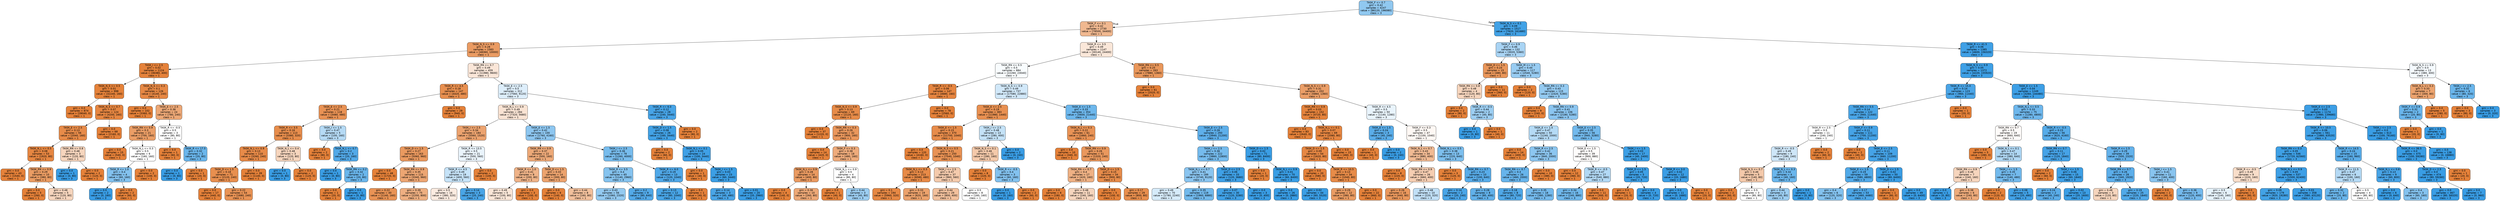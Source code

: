 digraph Tree {
node [shape=box, style="filled, rounded", color="black", fontname=helvetica] ;
edge [fontname=helvetica] ;
0 [label="TASK_F <= 0.7\ngini = 0.42\nsamples = 4247\nvalue = [86120, 196080]\nclass = 3", fillcolor="#90c8f0"] ;
1 [label="TASK_F <= 0.1\ngini = 0.42\nsamples = 2730\nvalue = [78500, 34400]\nclass = 1", fillcolor="#f0b890"] ;
0 -> 1 [labeldistance=2.5, labelangle=45, headlabel="True"] ;
2 [label="TASK_N_S <= 0.9\ngini = 0.28\nsamples = 1583\nvalue = [48360, 10000]\nclass = 1", fillcolor="#ea9b62"] ;
1 -> 2 ;
3 [label="TASK_I <= 2.5\ngini = 0.02\nsamples = 1124\nvalue = [36380, 400]\nclass = 1", fillcolor="#e5823b"] ;
2 -> 3 ;
4 [label="TASK_N_S <= 0.5\ngini = 0.01\nsamples = 998\nvalue = [32240, 160]\nclass = 1", fillcolor="#e5823a"] ;
3 -> 4 ;
5 [label="gini = 0.0\nsamples = 874\nvalue = [28040, 0]\nclass = 1", fillcolor="#e58139"] ;
4 -> 5 ;
6 [label="TASK_N_S <= 0.7\ngini = 0.07\nsamples = 124\nvalue = [4200, 160]\nclass = 1", fillcolor="#e68641"] ;
4 -> 6 ;
7 [label="TASK_E <= 2.5\ngini = 0.13\nsamples = 56\nvalue = [2040, 160]\nclass = 1", fillcolor="#e78b49"] ;
6 -> 7 ;
8 [label="TASK_N_L <= 0.5\ngini = 0.08\nsamples = 53\nvalue = [1920, 80]\nclass = 1", fillcolor="#e68641"] ;
7 -> 8 ;
9 [label="gini = 0.0\nsamples = 43\nvalue = [1540, 0]\nclass = 1", fillcolor="#e58139"] ;
8 -> 9 ;
10 [label="TASK_RN <= 0.9\ngini = 0.29\nsamples = 10\nvalue = [380, 80]\nclass = 1", fillcolor="#ea9c63"] ;
8 -> 10 ;
11 [label="gini = 0.0\nsamples = 5\nvalue = [260, 0]\nclass = 1", fillcolor="#e58139"] ;
10 -> 11 ;
12 [label="gini = 0.48\nsamples = 5\nvalue = [120, 80]\nclass = 1", fillcolor="#f6d5bd"] ;
10 -> 12 ;
13 [label="TASK_RN <= 0.8\ngini = 0.48\nsamples = 3\nvalue = [120, 80]\nclass = 1", fillcolor="#f6d5bd"] ;
7 -> 13 ;
14 [label="gini = 0.0\nsamples = 1\nvalue = [0, 80]\nclass = 3", fillcolor="#399de5"] ;
13 -> 14 ;
15 [label="gini = 0.0\nsamples = 2\nvalue = [120, 0]\nclass = 1", fillcolor="#e58139"] ;
13 -> 15 ;
16 [label="gini = 0.0\nsamples = 68\nvalue = [2160, 0]\nclass = 1", fillcolor="#e58139"] ;
6 -> 16 ;
17 [label="TASK_N_S <= 0.3\ngini = 0.1\nsamples = 126\nvalue = [4140, 240]\nclass = 1", fillcolor="#e78844"] ;
3 -> 17 ;
18 [label="gini = 0.0\nsamples = 102\nvalue = [3360, 0]\nclass = 1", fillcolor="#e58139"] ;
17 -> 18 ;
19 [label="TASK_E <= 2.5\ngini = 0.36\nsamples = 24\nvalue = [780, 240]\nclass = 1", fillcolor="#eda876"] ;
17 -> 19 ;
20 [label="TASK_RN <= 0.9\ngini = 0.3\nsamples = 21\nvalue = [700, 160]\nclass = 1", fillcolor="#eb9e66"] ;
19 -> 20 ;
21 [label="gini = 0.0\nsamples = 15\nvalue = [540, 0]\nclass = 1", fillcolor="#e58139"] ;
20 -> 21 ;
22 [label="TASK_N_L <= 0.3\ngini = 0.5\nsamples = 6\nvalue = [160, 160]\nclass = 1", fillcolor="#ffffff"] ;
20 -> 22 ;
23 [label="TASK_R <= 1.0\ngini = 0.4\nsamples = 4\nvalue = [60, 160]\nclass = 3", fillcolor="#83c2ef"] ;
22 -> 23 ;
24 [label="gini = 0.0\nsamples = 2\nvalue = [0, 160]\nclass = 3", fillcolor="#399de5"] ;
23 -> 24 ;
25 [label="gini = 0.0\nsamples = 2\nvalue = [60, 0]\nclass = 1", fillcolor="#e58139"] ;
23 -> 25 ;
26 [label="gini = 0.0\nsamples = 2\nvalue = [100, 0]\nclass = 1", fillcolor="#e58139"] ;
22 -> 26 ;
27 [label="TASK_R <= -0.5\ngini = 0.5\nsamples = 3\nvalue = [80, 80]\nclass = 1", fillcolor="#ffffff"] ;
19 -> 27 ;
28 [label="gini = 0.0\nsamples = 1\nvalue = [60, 0]\nclass = 1", fillcolor="#e58139"] ;
27 -> 28 ;
29 [label="TASK_R <= 17.5\ngini = 0.32\nsamples = 2\nvalue = [20, 80]\nclass = 3", fillcolor="#6ab6ec"] ;
27 -> 29 ;
30 [label="gini = 0.0\nsamples = 1\nvalue = [0, 80]\nclass = 3", fillcolor="#399de5"] ;
29 -> 30 ;
31 [label="gini = 0.0\nsamples = 1\nvalue = [20, 0]\nclass = 1", fillcolor="#e58139"] ;
29 -> 31 ;
32 [label="TASK_RN <= 0.7\ngini = 0.49\nsamples = 459\nvalue = [11980, 9600]\nclass = 1", fillcolor="#fae6d8"] ;
2 -> 32 ;
33 [label="TASK_R <= 4.5\ngini = 0.18\nsamples = 147\nvalue = [4420, 480]\nclass = 1", fillcolor="#e88f4f"] ;
32 -> 33 ;
34 [label="TASK_E <= 2.5\ngini = 0.21\nsamples = 118\nvalue = [3480, 480]\nclass = 1", fillcolor="#e99254"] ;
33 -> 34 ;
35 [label="TASK_R <= 3.5\ngini = 0.16\nsamples = 113\nvalue = [3380, 320]\nclass = 1", fillcolor="#e78d4c"] ;
34 -> 35 ;
36 [label="TASK_N_L <= 0.9\ngini = 0.13\nsamples = 110\nvalue = [3260, 240]\nclass = 1", fillcolor="#e78a48"] ;
35 -> 36 ;
37 [label="TASK_D <= 1.5\ngini = 0.18\nsamples = 71\nvalue = [2120, 240]\nclass = 1", fillcolor="#e88f4f"] ;
36 -> 37 ;
38 [label="gini = 0.0\nsamples = 17\nvalue = [440, 0]\nclass = 1", fillcolor="#e58139"] ;
37 -> 38 ;
39 [label="gini = 0.22\nsamples = 54\nvalue = [1680, 240]\nclass = 1", fillcolor="#e99355"] ;
37 -> 39 ;
40 [label="gini = 0.0\nsamples = 39\nvalue = [1140, 0]\nclass = 1", fillcolor="#e58139"] ;
36 -> 40 ;
41 [label="TASK_N_L <= 0.4\ngini = 0.48\nsamples = 3\nvalue = [120, 80]\nclass = 1", fillcolor="#f6d5bd"] ;
35 -> 41 ;
42 [label="gini = 0.0\nsamples = 1\nvalue = [0, 80]\nclass = 3", fillcolor="#399de5"] ;
41 -> 42 ;
43 [label="gini = 0.0\nsamples = 2\nvalue = [120, 0]\nclass = 1", fillcolor="#e58139"] ;
41 -> 43 ;
44 [label="TASK_I <= 1.5\ngini = 0.47\nsamples = 5\nvalue = [100, 160]\nclass = 3", fillcolor="#b5daf5"] ;
34 -> 44 ;
45 [label="gini = 0.0\nsamples = 2\nvalue = [80, 0]\nclass = 1", fillcolor="#e58139"] ;
44 -> 45 ;
46 [label="TASK_N_L <= 0.7\ngini = 0.2\nsamples = 3\nvalue = [20, 160]\nclass = 3", fillcolor="#52a9e8"] ;
44 -> 46 ;
47 [label="gini = 0.0\nsamples = 1\nvalue = [0, 80]\nclass = 3", fillcolor="#399de5"] ;
46 -> 47 ;
48 [label="TASK_RN <= 0.2\ngini = 0.32\nsamples = 2\nvalue = [20, 80]\nclass = 3", fillcolor="#6ab6ec"] ;
46 -> 48 ;
49 [label="gini = 0.0\nsamples = 1\nvalue = [20, 0]\nclass = 1", fillcolor="#e58139"] ;
48 -> 49 ;
50 [label="gini = 0.0\nsamples = 1\nvalue = [0, 80]\nclass = 3", fillcolor="#399de5"] ;
48 -> 50 ;
51 [label="gini = 0.0\nsamples = 29\nvalue = [940, 0]\nclass = 1", fillcolor="#e58139"] ;
33 -> 51 ;
52 [label="TASK_E <= 2.5\ngini = 0.5\nsamples = 312\nvalue = [7560, 9120]\nclass = 3", fillcolor="#ddeefb"] ;
32 -> 52 ;
53 [label="TASK_N_L <= 0.9\ngini = 0.49\nsamples = 284\nvalue = [7320, 5680]\nclass = 1", fillcolor="#f9e3d3"] ;
52 -> 53 ;
54 [label="TASK_I <= 2.5\ngini = 0.34\nsamples = 184\nvalue = [5560, 1520]\nclass = 1", fillcolor="#eca36f"] ;
53 -> 54 ;
55 [label="TASK_D <= 1.5\ngini = 0.27\nsamples = 163\nvalue = [5060, 960]\nclass = 1", fillcolor="#ea995f"] ;
54 -> 55 ;
56 [label="gini = 0.0\nsamples = 48\nvalue = [1720, 0]\nclass = 1", fillcolor="#e58139"] ;
55 -> 56 ;
57 [label="TASK_RN <= 0.9\ngini = 0.35\nsamples = 115\nvalue = [3340, 960]\nclass = 1", fillcolor="#eca572"] ;
55 -> 57 ;
58 [label="gini = 0.22\nsamples = 40\nvalue = [1140, 160]\nclass = 1", fillcolor="#e99355"] ;
57 -> 58 ;
59 [label="gini = 0.39\nsamples = 75\nvalue = [2200, 800]\nclass = 1", fillcolor="#eeaf81"] ;
57 -> 59 ;
60 [label="TASK_R <= 13.5\ngini = 0.5\nsamples = 21\nvalue = [500, 560]\nclass = 3", fillcolor="#eaf4fc"] ;
54 -> 60 ;
61 [label="TASK_R <= 4.5\ngini = 0.49\nsamples = 19\nvalue = [400, 560]\nclass = 3", fillcolor="#c6e3f8"] ;
60 -> 61 ;
62 [label="gini = 0.5\nsamples = 16\nvalue = [380, 320]\nclass = 1", fillcolor="#fbebe0"] ;
61 -> 62 ;
63 [label="gini = 0.14\nsamples = 3\nvalue = [20, 240]\nclass = 3", fillcolor="#49a5e7"] ;
61 -> 63 ;
64 [label="gini = 0.0\nsamples = 2\nvalue = [100, 0]\nclass = 1", fillcolor="#e58139"] ;
60 -> 64 ;
65 [label="TASK_E <= 1.5\ngini = 0.42\nsamples = 100\nvalue = [1760, 4160]\nclass = 3", fillcolor="#8dc6f0"] ;
53 -> 65 ;
66 [label="TASK_RN <= 0.9\ngini = 0.37\nsamples = 22\nvalue = [500, 160]\nclass = 1", fillcolor="#eda978"] ;
65 -> 66 ;
67 [label="TASK_R <= 1.0\ngini = 0.41\nsamples = 8\nvalue = [200, 80]\nclass = 1", fillcolor="#efb388"] ;
66 -> 67 ;
68 [label="gini = 0.49\nsamples = 5\nvalue = [100, 80]\nclass = 1", fillcolor="#fae6d7"] ;
67 -> 68 ;
69 [label="gini = 0.0\nsamples = 3\nvalue = [100, 0]\nclass = 1", fillcolor="#e58139"] ;
67 -> 69 ;
70 [label="TASK_D <= 1.5\ngini = 0.33\nsamples = 14\nvalue = [300, 80]\nclass = 1", fillcolor="#eca36e"] ;
66 -> 70 ;
71 [label="gini = 0.0\nsamples = 6\nvalue = [140, 0]\nclass = 1", fillcolor="#e58139"] ;
70 -> 71 ;
72 [label="gini = 0.44\nsamples = 8\nvalue = [160, 80]\nclass = 1", fillcolor="#f2c09c"] ;
70 -> 72 ;
73 [label="TASK_I <= 2.5\ngini = 0.36\nsamples = 78\nvalue = [1260, 4000]\nclass = 3", fillcolor="#77bced"] ;
65 -> 73 ;
74 [label="TASK_R <= 3.5\ngini = 0.4\nsamples = 65\nvalue = [1140, 2960]\nclass = 3", fillcolor="#85c3ef"] ;
73 -> 74 ;
75 [label="gini = 0.43\nsamples = 56\nvalue = [1060, 2320]\nclass = 3", fillcolor="#93caf1"] ;
74 -> 75 ;
76 [label="gini = 0.2\nsamples = 9\nvalue = [80, 640]\nclass = 3", fillcolor="#52a9e8"] ;
74 -> 76 ;
77 [label="TASK_R <= 6.0\ngini = 0.19\nsamples = 13\nvalue = [120, 1040]\nclass = 3", fillcolor="#50a8e8"] ;
73 -> 77 ;
78 [label="gini = 0.13\nsamples = 12\nvalue = [80, 1040]\nclass = 3", fillcolor="#48a5e7"] ;
77 -> 78 ;
79 [label="gini = 0.0\nsamples = 1\nvalue = [40, 0]\nclass = 1", fillcolor="#e58139"] ;
77 -> 79 ;
80 [label="TASK_R <= 6.0\ngini = 0.12\nsamples = 28\nvalue = [240, 3440]\nclass = 3", fillcolor="#47a4e7"] ;
52 -> 80 ;
81 [label="TASK_D <= 1.5\ngini = 0.08\nsamples = 26\nvalue = [160, 3440]\nclass = 3", fillcolor="#42a2e6"] ;
80 -> 81 ;
82 [label="gini = 0.0\nsamples = 2\nvalue = [60, 0]\nclass = 1", fillcolor="#e58139"] ;
81 -> 82 ;
83 [label="TASK_N_L <= 0.1\ngini = 0.05\nsamples = 24\nvalue = [100, 3440]\nclass = 3", fillcolor="#3fa0e6"] ;
81 -> 83 ;
84 [label="gini = 0.0\nsamples = 1\nvalue = [40, 0]\nclass = 1", fillcolor="#e58139"] ;
83 -> 84 ;
85 [label="TASK_I <= 1.5\ngini = 0.03\nsamples = 23\nvalue = [60, 3440]\nclass = 3", fillcolor="#3c9fe5"] ;
83 -> 85 ;
86 [label="gini = 0.14\nsamples = 3\nvalue = [40, 480]\nclass = 3", fillcolor="#49a5e7"] ;
85 -> 86 ;
87 [label="gini = 0.01\nsamples = 20\nvalue = [20, 2960]\nclass = 3", fillcolor="#3a9ee5"] ;
85 -> 87 ;
88 [label="gini = 0.0\nsamples = 2\nvalue = [80, 0]\nclass = 1", fillcolor="#e58139"] ;
80 -> 88 ;
89 [label="TASK_R <= 3.5\ngini = 0.49\nsamples = 1147\nvalue = [30140, 24400]\nclass = 1", fillcolor="#fae7d9"] ;
1 -> 89 ;
90 [label="TASK_RN <= 0.5\ngini = 0.5\nsamples = 884\nvalue = [22260, 23040]\nclass = 3", fillcolor="#f8fcfe"] ;
89 -> 90 ;
91 [label="TASK_R <= -0.5\ngini = 0.06\nsamples = 147\nvalue = [4680, 160]\nclass = 1", fillcolor="#e68540"] ;
90 -> 91 ;
92 [label="TASK_N_S <= 0.9\ngini = 0.13\nsamples = 69\nvalue = [2120, 160]\nclass = 1", fillcolor="#e78b48"] ;
91 -> 92 ;
93 [label="gini = 0.0\nsamples = 37\nvalue = [1220, 0]\nclass = 1", fillcolor="#e58139"] ;
92 -> 93 ;
94 [label="TASK_RN <= 0.3\ngini = 0.26\nsamples = 32\nvalue = [900, 160]\nclass = 1", fillcolor="#ea975c"] ;
92 -> 94 ;
95 [label="gini = 0.0\nsamples = 14\nvalue = [420, 0]\nclass = 1", fillcolor="#e58139"] ;
94 -> 95 ;
96 [label="TASK_F <= 0.3\ngini = 0.38\nsamples = 18\nvalue = [480, 160]\nclass = 1", fillcolor="#eeab7b"] ;
94 -> 96 ;
97 [label="TASK_N_L <= 0.9\ngini = 0.28\nsamples = 14\nvalue = [400, 80]\nclass = 1", fillcolor="#ea9a61"] ;
96 -> 97 ;
98 [label="gini = 0.0\nsamples = 4\nvalue = [140, 0]\nclass = 1", fillcolor="#e58139"] ;
97 -> 98 ;
99 [label="gini = 0.36\nsamples = 10\nvalue = [260, 80]\nclass = 1", fillcolor="#eda876"] ;
97 -> 99 ;
100 [label="TASK_N_L <= 0.9\ngini = 0.5\nsamples = 4\nvalue = [80, 80]\nclass = 1", fillcolor="#ffffff"] ;
96 -> 100 ;
101 [label="gini = 0.0\nsamples = 1\nvalue = [40, 0]\nclass = 1", fillcolor="#e58139"] ;
100 -> 101 ;
102 [label="gini = 0.44\nsamples = 3\nvalue = [40, 80]\nclass = 3", fillcolor="#9ccef2"] ;
100 -> 102 ;
103 [label="gini = 0.0\nsamples = 78\nvalue = [2560, 0]\nclass = 1", fillcolor="#e58139"] ;
91 -> 103 ;
104 [label="TASK_N_S <= 0.9\ngini = 0.49\nsamples = 737\nvalue = [17580, 22880]\nclass = 3", fillcolor="#d1e8f9"] ;
90 -> 104 ;
105 [label="TASK_E <= 2.5\ngini = 0.19\nsamples = 383\nvalue = [11980, 1440]\nclass = 1", fillcolor="#e89051"] ;
104 -> 105 ;
106 [label="TASK_E <= 1.5\ngini = 0.15\nsamples = 370\nvalue = [11700, 1040]\nclass = 1", fillcolor="#e78c4b"] ;
105 -> 106 ;
107 [label="gini = 0.0\nsamples = 120\nvalue = [4160, 0]\nclass = 1", fillcolor="#e58139"] ;
106 -> 107 ;
108 [label="TASK_N_S <= 0.5\ngini = 0.21\nsamples = 250\nvalue = [7540, 1040]\nclass = 1", fillcolor="#e99254"] ;
106 -> 108 ;
109 [label="TASK_N_L <= 0.3\ngini = 0.13\nsamples = 213\nvalue = [6580, 480]\nclass = 1", fillcolor="#e78a47"] ;
108 -> 109 ;
110 [label="gini = 0.1\nsamples = 194\nvalue = [5960, 320]\nclass = 1", fillcolor="#e68844"] ;
109 -> 110 ;
111 [label="gini = 0.33\nsamples = 19\nvalue = [620, 160]\nclass = 1", fillcolor="#eca26c"] ;
109 -> 111 ;
112 [label="TASK_I <= 2.5\ngini = 0.47\nsamples = 37\nvalue = [960, 560]\nclass = 1", fillcolor="#f4caac"] ;
108 -> 112 ;
113 [label="gini = 0.44\nsamples = 29\nvalue = [800, 400]\nclass = 1", fillcolor="#f2c09c"] ;
112 -> 113 ;
114 [label="gini = 0.5\nsamples = 8\nvalue = [160, 160]\nclass = 1", fillcolor="#ffffff"] ;
112 -> 114 ;
115 [label="TASK_I <= 2.5\ngini = 0.48\nsamples = 13\nvalue = [280, 400]\nclass = 3", fillcolor="#c4e2f7"] ;
105 -> 115 ;
116 [label="TASK_N_S <= 0.1\ngini = 0.46\nsamples = 11\nvalue = [280, 160]\nclass = 1", fillcolor="#f4c9aa"] ;
115 -> 116 ;
117 [label="gini = 0.0\nsamples = 8\nvalue = [220, 0]\nclass = 1", fillcolor="#e58139"] ;
116 -> 117 ;
118 [label="TASK_R <= -0.5\ngini = 0.4\nsamples = 3\nvalue = [60, 160]\nclass = 3", fillcolor="#83c2ef"] ;
116 -> 118 ;
119 [label="gini = 0.0\nsamples = 1\nvalue = [0, 160]\nclass = 3", fillcolor="#399de5"] ;
118 -> 119 ;
120 [label="gini = 0.0\nsamples = 2\nvalue = [60, 0]\nclass = 1", fillcolor="#e58139"] ;
118 -> 120 ;
121 [label="gini = 0.0\nsamples = 2\nvalue = [0, 240]\nclass = 3", fillcolor="#399de5"] ;
115 -> 121 ;
122 [label="TASK_E <= 1.5\ngini = 0.33\nsamples = 354\nvalue = [5600, 21440]\nclass = 3", fillcolor="#6db7ec"] ;
104 -> 122 ;
123 [label="TASK_N_L <= 0.3\ngini = 0.22\nsamples = 61\nvalue = [1660, 240]\nclass = 1", fillcolor="#e99356"] ;
122 -> 123 ;
124 [label="gini = 0.0\nsamples = 10\nvalue = [340, 0]\nclass = 1", fillcolor="#e58139"] ;
123 -> 124 ;
125 [label="TASK_RN <= 0.9\ngini = 0.26\nsamples = 51\nvalue = [1320, 240]\nclass = 1", fillcolor="#ea985d"] ;
123 -> 125 ;
126 [label="TASK_RN <= 0.7\ngini = 0.4\nsamples = 17\nvalue = [420, 160]\nclass = 1", fillcolor="#efb184"] ;
125 -> 126 ;
127 [label="gini = 0.0\nsamples = 6\nvalue = [180, 0]\nclass = 1", fillcolor="#e58139"] ;
126 -> 127 ;
128 [label="gini = 0.48\nsamples = 11\nvalue = [240, 160]\nclass = 1", fillcolor="#f6d5bd"] ;
126 -> 128 ;
129 [label="TASK_D <= 1.5\ngini = 0.15\nsamples = 34\nvalue = [900, 80]\nclass = 1", fillcolor="#e78c4b"] ;
125 -> 129 ;
130 [label="gini = 0.0\nsamples = 5\nvalue = [100, 0]\nclass = 1", fillcolor="#e58139"] ;
129 -> 130 ;
131 [label="gini = 0.17\nsamples = 29\nvalue = [800, 80]\nclass = 1", fillcolor="#e88e4d"] ;
129 -> 131 ;
132 [label="TASK_E <= 2.5\ngini = 0.26\nsamples = 293\nvalue = [3940, 21200]\nclass = 3", fillcolor="#5eafea"] ;
122 -> 132 ;
133 [label="TASK_I <= 2.5\ngini = 0.36\nsamples = 222\nvalue = [3860, 12800]\nclass = 3", fillcolor="#75bbed"] ;
132 -> 133 ;
134 [label="TASK_N_L <= 0.7\ngini = 0.41\nsamples = 189\nvalue = [3740, 9120]\nclass = 3", fillcolor="#8ac5f0"] ;
133 -> 134 ;
135 [label="gini = 0.49\nsamples = 70\nvalue = [1780, 2240]\nclass = 3", fillcolor="#d6ebfa"] ;
134 -> 135 ;
136 [label="gini = 0.35\nsamples = 119\nvalue = [1960, 6880]\nclass = 3", fillcolor="#71b9ec"] ;
134 -> 136 ;
137 [label="TASK_D <= 2.5\ngini = 0.06\nsamples = 33\nvalue = [120, 3680]\nclass = 3", fillcolor="#3fa0e6"] ;
133 -> 137 ;
138 [label="gini = 0.07\nsamples = 30\nvalue = [120, 3280]\nclass = 3", fillcolor="#40a1e6"] ;
137 -> 138 ;
139 [label="gini = 0.0\nsamples = 3\nvalue = [0, 400]\nclass = 3", fillcolor="#399de5"] ;
137 -> 139 ;
140 [label="TASK_D <= 1.5\ngini = 0.02\nsamples = 71\nvalue = [80, 8400]\nclass = 3", fillcolor="#3b9ee5"] ;
132 -> 140 ;
141 [label="gini = 0.0\nsamples = 1\nvalue = [20, 0]\nclass = 1", fillcolor="#e58139"] ;
140 -> 141 ;
142 [label="TASK_N_L <= 0.9\ngini = 0.01\nsamples = 70\nvalue = [60, 8400]\nclass = 3", fillcolor="#3a9ee5"] ;
140 -> 142 ;
143 [label="gini = 0.0\nsamples = 26\nvalue = [0, 2880]\nclass = 3", fillcolor="#399de5"] ;
142 -> 143 ;
144 [label="gini = 0.02\nsamples = 44\nvalue = [60, 5520]\nclass = 3", fillcolor="#3b9ee5"] ;
142 -> 144 ;
145 [label="TASK_RN <= 0.5\ngini = 0.25\nsamples = 263\nvalue = [7880, 1360]\nclass = 1", fillcolor="#e9975b"] ;
89 -> 145 ;
146 [label="gini = 0.0\nsamples = 61\nvalue = [2020, 0]\nclass = 1", fillcolor="#e58139"] ;
145 -> 146 ;
147 [label="TASK_N_S <= 0.9\ngini = 0.31\nsamples = 202\nvalue = [5860, 1360]\nclass = 1", fillcolor="#eb9e67"] ;
145 -> 147 ;
148 [label="TASK_RN <= 0.9\ngini = 0.03\nsamples = 152\nvalue = [4720, 80]\nclass = 1", fillcolor="#e5833c"] ;
147 -> 148 ;
149 [label="gini = 0.0\nsamples = 83\nvalue = [2640, 0]\nclass = 1", fillcolor="#e58139"] ;
148 -> 149 ;
150 [label="TASK_N_L <= 0.1\ngini = 0.07\nsamples = 69\nvalue = [2080, 80]\nclass = 1", fillcolor="#e68641"] ;
148 -> 150 ;
151 [label="TASK_D <= 1.5\ngini = 0.09\nsamples = 54\nvalue = [1620, 80]\nclass = 1", fillcolor="#e68743"] ;
150 -> 151 ;
152 [label="gini = 0.0\nsamples = 20\nvalue = [580, 0]\nclass = 1", fillcolor="#e58139"] ;
151 -> 152 ;
153 [label="TASK_R <= 10.5\ngini = 0.13\nsamples = 34\nvalue = [1040, 80]\nclass = 1", fillcolor="#e78b48"] ;
151 -> 153 ;
154 [label="gini = 0.29\nsamples = 12\nvalue = [380, 80]\nclass = 1", fillcolor="#ea9c63"] ;
153 -> 154 ;
155 [label="gini = 0.0\nsamples = 22\nvalue = [660, 0]\nclass = 1", fillcolor="#e58139"] ;
153 -> 155 ;
156 [label="gini = 0.0\nsamples = 15\nvalue = [460, 0]\nclass = 1", fillcolor="#e58139"] ;
150 -> 156 ;
157 [label="TASK_R <= 4.5\ngini = 0.5\nsamples = 50\nvalue = [1140, 1280]\nclass = 3", fillcolor="#e9f4fc"] ;
147 -> 157 ;
158 [label="TASK_E <= 1.5\ngini = 0.24\nsamples = 3\nvalue = [40, 240]\nclass = 3", fillcolor="#5aade9"] ;
157 -> 158 ;
159 [label="gini = 0.0\nsamples = 1\nvalue = [40, 0]\nclass = 1", fillcolor="#e58139"] ;
158 -> 159 ;
160 [label="gini = 0.0\nsamples = 2\nvalue = [0, 240]\nclass = 3", fillcolor="#399de5"] ;
158 -> 160 ;
161 [label="TASK_F <= 0.3\ngini = 0.5\nsamples = 47\nvalue = [1100, 1040]\nclass = 1", fillcolor="#fef8f4"] ;
157 -> 161 ;
162 [label="TASK_N_L <= 0.7\ngini = 0.43\nsamples = 34\nvalue = [880, 400]\nclass = 1", fillcolor="#f1ba93"] ;
161 -> 162 ;
163 [label="gini = 0.0\nsamples = 8\nvalue = [220, 0]\nclass = 1", fillcolor="#e58139"] ;
162 -> 163 ;
164 [label="TASK_RN <= 0.9\ngini = 0.47\nsamples = 26\nvalue = [660, 400]\nclass = 1", fillcolor="#f5cdb1"] ;
162 -> 164 ;
165 [label="gini = 0.26\nsamples = 16\nvalue = [440, 80]\nclass = 1", fillcolor="#ea985d"] ;
164 -> 165 ;
166 [label="gini = 0.48\nsamples = 10\nvalue = [220, 320]\nclass = 3", fillcolor="#c1e0f7"] ;
164 -> 166 ;
167 [label="TASK_N_L <= 0.5\ngini = 0.38\nsamples = 13\nvalue = [220, 640]\nclass = 3", fillcolor="#7dbfee"] ;
161 -> 167 ;
168 [label="gini = 0.0\nsamples = 3\nvalue = [120, 0]\nclass = 1", fillcolor="#e58139"] ;
167 -> 168 ;
169 [label="TASK_RN <= 0.7\ngini = 0.23\nsamples = 10\nvalue = [100, 640]\nclass = 3", fillcolor="#58ace9"] ;
167 -> 169 ;
170 [label="gini = 0.14\nsamples = 2\nvalue = [20, 240]\nclass = 3", fillcolor="#49a5e7"] ;
169 -> 170 ;
171 [label="gini = 0.28\nsamples = 8\nvalue = [80, 400]\nclass = 3", fillcolor="#61b1ea"] ;
169 -> 171 ;
172 [label="TASK_N_S <= 0.1\ngini = 0.09\nsamples = 1517\nvalue = [7620, 161680]\nclass = 3", fillcolor="#42a2e6"] ;
0 -> 172 [labeldistance=2.5, labelangle=-45, headlabel="False"] ;
173 [label="TASK_F <= 0.9\ngini = 0.46\nsamples = 132\nvalue = [3020, 5360]\nclass = 3", fillcolor="#a9d4f4"] ;
172 -> 173 ;
174 [label="TASK_D <= 1.5\ngini = 0.24\nsamples = 15\nvalue = [480, 80]\nclass = 1", fillcolor="#e9965a"] ;
173 -> 174 ;
175 [label="TASK_RN <= 0.8\ngini = 0.48\nsamples = 4\nvalue = [120, 80]\nclass = 1", fillcolor="#f6d5bd"] ;
174 -> 175 ;
176 [label="gini = 0.0\nsamples = 2\nvalue = [80, 0]\nclass = 1", fillcolor="#e58139"] ;
175 -> 176 ;
177 [label="TASK_R <= -0.5\ngini = 0.44\nsamples = 2\nvalue = [40, 80]\nclass = 3", fillcolor="#9ccef2"] ;
175 -> 177 ;
178 [label="gini = 0.0\nsamples = 1\nvalue = [0, 80]\nclass = 3", fillcolor="#399de5"] ;
177 -> 178 ;
179 [label="gini = 0.0\nsamples = 1\nvalue = [40, 0]\nclass = 1", fillcolor="#e58139"] ;
177 -> 179 ;
180 [label="gini = 0.0\nsamples = 11\nvalue = [360, 0]\nclass = 1", fillcolor="#e58139"] ;
174 -> 180 ;
181 [label="TASK_M <= 1.5\ngini = 0.44\nsamples = 117\nvalue = [2540, 5280]\nclass = 3", fillcolor="#98ccf2"] ;
173 -> 181 ;
182 [label="gini = 0.0\nsamples = 2\nvalue = [120, 0]\nclass = 1", fillcolor="#e58139"] ;
181 -> 182 ;
183 [label="TASK_RN <= 0.3\ngini = 0.43\nsamples = 115\nvalue = [2420, 5280]\nclass = 3", fillcolor="#94caf1"] ;
181 -> 183 ;
184 [label="gini = 0.0\nsamples = 9\nvalue = [240, 0]\nclass = 1", fillcolor="#e58139"] ;
183 -> 184 ;
185 [label="TASK_RN <= 0.9\ngini = 0.41\nsamples = 106\nvalue = [2180, 5280]\nclass = 3", fillcolor="#8bc5f0"] ;
183 -> 185 ;
186 [label="TASK_E <= 1.5\ngini = 0.47\nsamples = 50\nvalue = [1240, 2000]\nclass = 3", fillcolor="#b4daf5"] ;
185 -> 186 ;
187 [label="gini = 0.0\nsamples = 14\nvalue = [400, 0]\nclass = 1", fillcolor="#e58139"] ;
186 -> 187 ;
188 [label="TASK_R <= 2.5\ngini = 0.42\nsamples = 36\nvalue = [840, 2000]\nclass = 3", fillcolor="#8cc6f0"] ;
186 -> 188 ;
189 [label="TASK_RN <= 0.7\ngini = 0.3\nsamples = 26\nvalue = [460, 2000]\nclass = 3", fillcolor="#67b4eb"] ;
188 -> 189 ;
190 [label="gini = 0.18\nsamples = 8\nvalue = [80, 720]\nclass = 3", fillcolor="#4fa8e8"] ;
189 -> 190 ;
191 [label="gini = 0.35\nsamples = 18\nvalue = [380, 1280]\nclass = 3", fillcolor="#74baed"] ;
189 -> 191 ;
192 [label="gini = 0.0\nsamples = 10\nvalue = [380, 0]\nclass = 1", fillcolor="#e58139"] ;
188 -> 192 ;
193 [label="TASK_E <= 2.5\ngini = 0.35\nsamples = 56\nvalue = [940, 3280]\nclass = 3", fillcolor="#72b9ec"] ;
185 -> 193 ;
194 [label="TASK_E <= 1.5\ngini = 0.5\nsamples = 39\nvalue = [900, 880]\nclass = 1", fillcolor="#fefcfb"] ;
193 -> 194 ;
195 [label="gini = 0.0\nsamples = 12\nvalue = [360, 0]\nclass = 1", fillcolor="#e58139"] ;
194 -> 195 ;
196 [label="TASK_R <= -0.5\ngini = 0.47\nsamples = 27\nvalue = [540, 880]\nclass = 3", fillcolor="#b2d9f5"] ;
194 -> 196 ;
197 [label="gini = 0.34\nsamples = 16\nvalue = [240, 880]\nclass = 3", fillcolor="#6fb8ec"] ;
196 -> 197 ;
198 [label="gini = 0.0\nsamples = 11\nvalue = [300, 0]\nclass = 1", fillcolor="#e58139"] ;
196 -> 198 ;
199 [label="TASK_I <= 1.5\ngini = 0.03\nsamples = 17\nvalue = [40, 2400]\nclass = 3", fillcolor="#3c9fe5"] ;
193 -> 199 ;
200 [label="TASK_D <= 1.5\ngini = 0.05\nsamples = 5\nvalue = [20, 720]\nclass = 3", fillcolor="#3ea0e6"] ;
199 -> 200 ;
201 [label="gini = 0.0\nsamples = 1\nvalue = [20, 0]\nclass = 1", fillcolor="#e58139"] ;
200 -> 201 ;
202 [label="gini = 0.0\nsamples = 4\nvalue = [0, 720]\nclass = 3", fillcolor="#399de5"] ;
200 -> 202 ;
203 [label="TASK_R <= 3.0\ngini = 0.02\nsamples = 12\nvalue = [20, 1680]\nclass = 3", fillcolor="#3b9ee5"] ;
199 -> 203 ;
204 [label="gini = 0.0\nsamples = 11\nvalue = [0, 1680]\nclass = 3", fillcolor="#399de5"] ;
203 -> 204 ;
205 [label="gini = 0.0\nsamples = 1\nvalue = [20, 0]\nclass = 1", fillcolor="#e58139"] ;
203 -> 205 ;
206 [label="TASK_R <= 41.5\ngini = 0.06\nsamples = 1385\nvalue = [4600, 156320]\nclass = 3", fillcolor="#3fa0e6"] ;
172 -> 206 ;
207 [label="TASK_N_S <= 0.9\ngini = 0.05\nsamples = 1372\nvalue = [4220, 155920]\nclass = 3", fillcolor="#3ea0e6"] ;
206 -> 207 ;
208 [label="TASK_R <= 15.0\ngini = 0.14\nsamples = 123\nvalue = [960, 11440]\nclass = 3", fillcolor="#4aa5e7"] ;
207 -> 208 ;
209 [label="TASK_RN <= 0.5\ngini = 0.14\nsamples = 122\nvalue = [940, 11440]\nclass = 3", fillcolor="#49a5e7"] ;
208 -> 209 ;
210 [label="TASK_R <= 2.5\ngini = 0.5\nsamples = 11\nvalue = [240, 240]\nclass = 1", fillcolor="#ffffff"] ;
209 -> 210 ;
211 [label="TASK_R <= -0.5\ngini = 0.49\nsamples = 9\nvalue = [180, 240]\nclass = 3", fillcolor="#cee6f8"] ;
210 -> 211 ;
212 [label="TASK_N_S <= 0.7\ngini = 0.46\nsamples = 5\nvalue = [140, 80]\nclass = 1", fillcolor="#f4c9aa"] ;
211 -> 212 ;
213 [label="gini = 0.0\nsamples = 2\nvalue = [60, 0]\nclass = 1", fillcolor="#e58139"] ;
212 -> 213 ;
214 [label="gini = 0.5\nsamples = 3\nvalue = [80, 80]\nclass = 1", fillcolor="#ffffff"] ;
212 -> 214 ;
215 [label="TASK_N_L <= 0.3\ngini = 0.32\nsamples = 4\nvalue = [40, 160]\nclass = 3", fillcolor="#6ab6ec"] ;
211 -> 215 ;
216 [label="gini = 0.44\nsamples = 3\nvalue = [40, 80]\nclass = 3", fillcolor="#9ccef2"] ;
215 -> 216 ;
217 [label="gini = 0.0\nsamples = 1\nvalue = [0, 80]\nclass = 3", fillcolor="#399de5"] ;
215 -> 217 ;
218 [label="gini = 0.0\nsamples = 2\nvalue = [60, 0]\nclass = 1", fillcolor="#e58139"] ;
210 -> 218 ;
219 [label="TASK_F <= 0.9\ngini = 0.11\nsamples = 111\nvalue = [700, 11200]\nclass = 3", fillcolor="#45a3e7"] ;
209 -> 219 ;
220 [label="gini = 0.0\nsamples = 2\nvalue = [40, 0]\nclass = 1", fillcolor="#e58139"] ;
219 -> 220 ;
221 [label="TASK_E <= 2.5\ngini = 0.11\nsamples = 109\nvalue = [660, 11200]\nclass = 3", fillcolor="#45a3e7"] ;
219 -> 221 ;
222 [label="TASK_E <= 1.5\ngini = 0.19\nsamples = 59\nvalue = [580, 4800]\nclass = 3", fillcolor="#51a9e8"] ;
221 -> 222 ;
223 [label="gini = 0.4\nsamples = 6\nvalue = [120, 320]\nclass = 3", fillcolor="#83c2ef"] ;
222 -> 223 ;
224 [label="gini = 0.17\nsamples = 53\nvalue = [460, 4480]\nclass = 3", fillcolor="#4da7e8"] ;
222 -> 224 ;
225 [label="TASK_D <= 1.5\ngini = 0.02\nsamples = 50\nvalue = [80, 6400]\nclass = 3", fillcolor="#3b9ee5"] ;
221 -> 225 ;
226 [label="gini = 0.0\nsamples = 1\nvalue = [80, 0]\nclass = 1", fillcolor="#e58139"] ;
225 -> 226 ;
227 [label="gini = 0.0\nsamples = 49\nvalue = [0, 6400]\nclass = 3", fillcolor="#399de5"] ;
225 -> 227 ;
228 [label="gini = 0.0\nsamples = 1\nvalue = [20, 0]\nclass = 1", fillcolor="#e58139"] ;
208 -> 228 ;
229 [label="TASK_E <= 1.5\ngini = 0.04\nsamples = 1249\nvalue = [3260, 144480]\nclass = 3", fillcolor="#3d9fe6"] ;
207 -> 229 ;
230 [label="TASK_N_L <= 0.5\ngini = 0.33\nsamples = 75\nvalue = [1280, 4800]\nclass = 3", fillcolor="#6eb7ec"] ;
229 -> 230 ;
231 [label="TASK_RN <= 0.7\ngini = 0.5\nsamples = 19\nvalue = [660, 640]\nclass = 1", fillcolor="#fefbf9"] ;
230 -> 231 ;
232 [label="gini = 0.0\nsamples = 5\nvalue = [280, 0]\nclass = 1", fillcolor="#e58139"] ;
231 -> 232 ;
233 [label="TASK_N_L <= 0.1\ngini = 0.47\nsamples = 14\nvalue = [380, 640]\nclass = 3", fillcolor="#afd7f4"] ;
231 -> 233 ;
234 [label="TASK_RN <= 0.9\ngini = 0.48\nsamples = 7\nvalue = [240, 160]\nclass = 1", fillcolor="#f6d5bd"] ;
233 -> 234 ;
235 [label="gini = 0.0\nsamples = 1\nvalue = [0, 80]\nclass = 3", fillcolor="#399de5"] ;
234 -> 235 ;
236 [label="gini = 0.38\nsamples = 6\nvalue = [240, 80]\nclass = 1", fillcolor="#eeab7b"] ;
234 -> 236 ;
237 [label="TASK_I <= 1.5\ngini = 0.35\nsamples = 7\nvalue = [140, 480]\nclass = 3", fillcolor="#73baed"] ;
233 -> 237 ;
238 [label="gini = 0.0\nsamples = 2\nvalue = [120, 0]\nclass = 1", fillcolor="#e58139"] ;
237 -> 238 ;
239 [label="gini = 0.08\nsamples = 5\nvalue = [20, 480]\nclass = 3", fillcolor="#41a1e6"] ;
237 -> 239 ;
240 [label="TASK_R <= -0.5\ngini = 0.23\nsamples = 56\nvalue = [620, 4160]\nclass = 3", fillcolor="#57ace9"] ;
230 -> 240 ;
241 [label="TASK_RN <= 0.7\ngini = 0.11\nsamples = 17\nvalue = [120, 1840]\nclass = 3", fillcolor="#46a3e7"] ;
240 -> 241 ;
242 [label="gini = 0.0\nsamples = 2\nvalue = [60, 0]\nclass = 1", fillcolor="#e58139"] ;
241 -> 242 ;
243 [label="TASK_I <= 1.5\ngini = 0.06\nsamples = 15\nvalue = [60, 1840]\nclass = 3", fillcolor="#3fa0e6"] ;
241 -> 243 ;
244 [label="gini = 0.24\nsamples = 2\nvalue = [40, 240]\nclass = 3", fillcolor="#5aade9"] ;
243 -> 244 ;
245 [label="gini = 0.02\nsamples = 13\nvalue = [20, 1600]\nclass = 3", fillcolor="#3b9ee5"] ;
243 -> 245 ;
246 [label="TASK_R <= 1.5\ngini = 0.29\nsamples = 39\nvalue = [500, 2320]\nclass = 3", fillcolor="#64b2eb"] ;
240 -> 246 ;
247 [label="TASK_RN <= 0.7\ngini = 0.26\nsamples = 28\nvalue = [340, 1920]\nclass = 3", fillcolor="#5caeea"] ;
246 -> 247 ;
248 [label="gini = 0.48\nsamples = 3\nvalue = [120, 80]\nclass = 1", fillcolor="#f6d5bd"] ;
247 -> 248 ;
249 [label="gini = 0.19\nsamples = 25\nvalue = [220, 1840]\nclass = 3", fillcolor="#51a9e8"] ;
247 -> 249 ;
250 [label="TASK_I <= 1.5\ngini = 0.41\nsamples = 11\nvalue = [160, 400]\nclass = 3", fillcolor="#88c4ef"] ;
246 -> 250 ;
251 [label="gini = 0.0\nsamples = 2\nvalue = [40, 0]\nclass = 1", fillcolor="#e58139"] ;
250 -> 251 ;
252 [label="gini = 0.36\nsamples = 9\nvalue = [120, 400]\nclass = 3", fillcolor="#74baed"] ;
250 -> 252 ;
253 [label="TASK_E <= 2.5\ngini = 0.03\nsamples = 1174\nvalue = [1980, 139680]\nclass = 3", fillcolor="#3c9ee5"] ;
229 -> 253 ;
254 [label="TASK_R <= 10.5\ngini = 0.06\nsamples = 561\nvalue = [1880, 63520]\nclass = 3", fillcolor="#3fa0e6"] ;
253 -> 254 ;
255 [label="TASK_RN <= 0.3\ngini = 0.05\nsamples = 546\nvalue = [1720, 62560]\nclass = 3", fillcolor="#3ea0e6"] ;
254 -> 255 ;
256 [label="TASK_R <= -0.5\ngini = 0.49\nsamples = 9\nvalue = [220, 160]\nclass = 1", fillcolor="#f8ddc9"] ;
255 -> 256 ;
257 [label="gini = 0.5\nsamples = 6\nvalue = [140, 160]\nclass = 3", fillcolor="#e6f3fc"] ;
256 -> 257 ;
258 [label="gini = 0.0\nsamples = 3\nvalue = [80, 0]\nclass = 1", fillcolor="#e58139"] ;
256 -> 258 ;
259 [label="TASK_N_L <= 0.9\ngini = 0.05\nsamples = 537\nvalue = [1500, 62400]\nclass = 3", fillcolor="#3e9fe6"] ;
255 -> 259 ;
260 [label="gini = 0.09\nsamples = 179\nvalue = [920, 19280]\nclass = 3", fillcolor="#42a2e6"] ;
259 -> 260 ;
261 [label="gini = 0.03\nsamples = 358\nvalue = [580, 43120]\nclass = 3", fillcolor="#3c9ee5"] ;
259 -> 261 ;
262 [label="TASK_R <= 14.5\ngini = 0.24\nsamples = 15\nvalue = [160, 960]\nclass = 3", fillcolor="#5aade9"] ;
254 -> 262 ;
263 [label="TASK_R <= 11.5\ngini = 0.47\nsamples = 6\nvalue = [100, 160]\nclass = 3", fillcolor="#b5daf5"] ;
262 -> 263 ;
264 [label="gini = 0.32\nsamples = 2\nvalue = [20, 80]\nclass = 3", fillcolor="#6ab6ec"] ;
263 -> 264 ;
265 [label="gini = 0.5\nsamples = 4\nvalue = [80, 80]\nclass = 1", fillcolor="#ffffff"] ;
263 -> 265 ;
266 [label="TASK_N_L <= 0.8\ngini = 0.13\nsamples = 9\nvalue = [60, 800]\nclass = 3", fillcolor="#48a4e7"] ;
262 -> 266 ;
267 [label="gini = 0.0\nsamples = 6\nvalue = [0, 640]\nclass = 3", fillcolor="#399de5"] ;
266 -> 267 ;
268 [label="gini = 0.4\nsamples = 3\nvalue = [60, 160]\nclass = 3", fillcolor="#83c2ef"] ;
266 -> 268 ;
269 [label="TASK_I <= 2.5\ngini = 0.0\nsamples = 613\nvalue = [100, 76160]\nclass = 3", fillcolor="#399de5"] ;
253 -> 269 ;
270 [label="TASK_R <= 36.5\ngini = 0.0\nsamples = 475\nvalue = [100, 59280]\nclass = 3", fillcolor="#399de5"] ;
269 -> 270 ;
271 [label="TASK_D <= 2.5\ngini = 0.0\nsamples = 474\nvalue = [80, 59280]\nclass = 3", fillcolor="#399de5"] ;
270 -> 271 ;
272 [label="gini = 0.0\nsamples = 467\nvalue = [80, 58320]\nclass = 3", fillcolor="#399de5"] ;
271 -> 272 ;
273 [label="gini = 0.0\nsamples = 7\nvalue = [0, 960]\nclass = 3", fillcolor="#399de5"] ;
271 -> 273 ;
274 [label="gini = 0.0\nsamples = 1\nvalue = [20, 0]\nclass = 1", fillcolor="#e58139"] ;
270 -> 274 ;
275 [label="gini = 0.0\nsamples = 138\nvalue = [0, 16880]\nclass = 3", fillcolor="#399de5"] ;
269 -> 275 ;
276 [label="TASK_N_S <= 0.9\ngini = 0.5\nsamples = 13\nvalue = [380, 400]\nclass = 3", fillcolor="#f5fafe"] ;
206 -> 276 ;
277 [label="TASK_N_L <= 0.3\ngini = 0.33\nsamples = 7\nvalue = [300, 80]\nclass = 1", fillcolor="#eca36e"] ;
276 -> 277 ;
278 [label="TASK_F <= 0.9\ngini = 0.32\nsamples = 2\nvalue = [20, 80]\nclass = 3", fillcolor="#6ab6ec"] ;
277 -> 278 ;
279 [label="gini = 0.0\nsamples = 1\nvalue = [20, 0]\nclass = 1", fillcolor="#e58139"] ;
278 -> 279 ;
280 [label="gini = 0.0\nsamples = 1\nvalue = [0, 80]\nclass = 3", fillcolor="#399de5"] ;
278 -> 280 ;
281 [label="gini = 0.0\nsamples = 5\nvalue = [280, 0]\nclass = 1", fillcolor="#e58139"] ;
277 -> 281 ;
282 [label="TASK_I <= 2.5\ngini = 0.32\nsamples = 6\nvalue = [80, 320]\nclass = 3", fillcolor="#6ab6ec"] ;
276 -> 282 ;
283 [label="gini = 0.0\nsamples = 3\nvalue = [80, 0]\nclass = 1", fillcolor="#e58139"] ;
282 -> 283 ;
284 [label="gini = 0.0\nsamples = 3\nvalue = [0, 320]\nclass = 3", fillcolor="#399de5"] ;
282 -> 284 ;
}